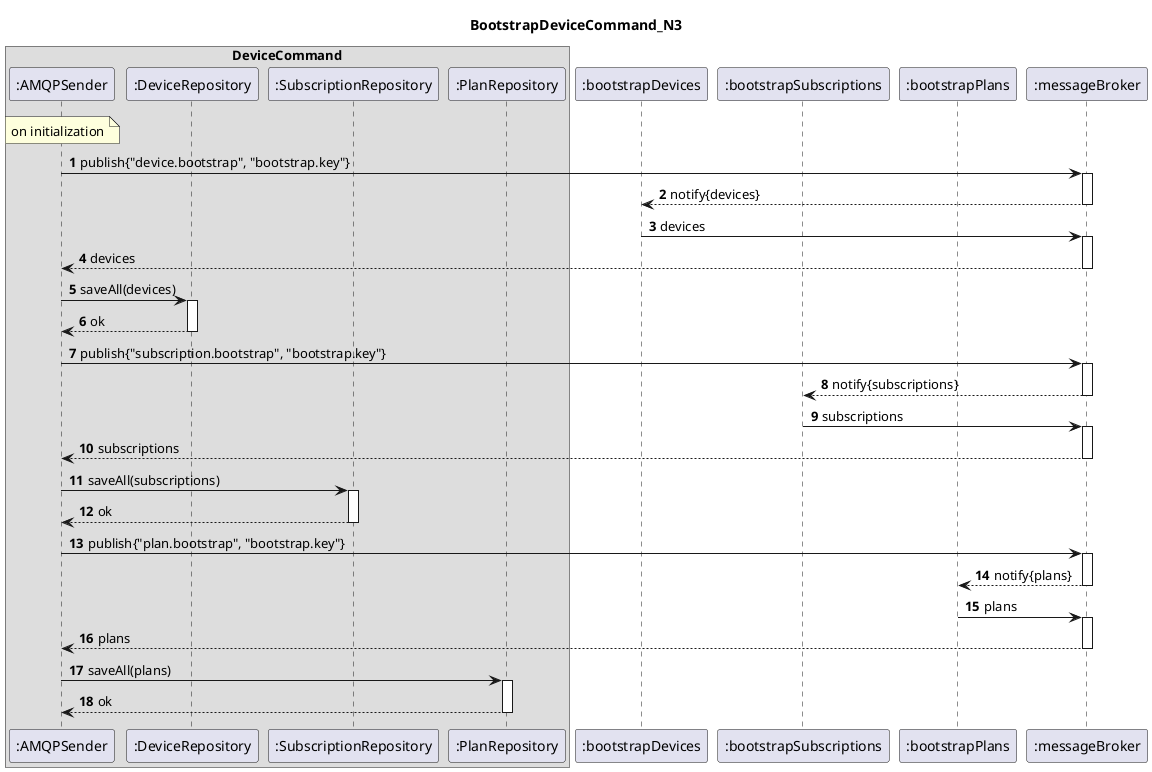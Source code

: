 @startuml
'https://plantuml.com/sequence-diagram

title BootstrapDeviceCommand_N3

autoactivate on
autonumber

box "DeviceCommand"
    participant ":AMQPSender" as Sender
    note over Sender :on initialization
    participant ":DeviceRepository" as DeviceRepo
    participant ":SubscriptionRepository" as SubRepo
    participant ":PlanRepository" as planRepo

end box
participant ":bootstrapDevices" as bootD
participant ":bootstrapSubscriptions" as bootS
participant ":bootstrapPlans" as bootP

participant ":messageBroker" as MB


Sender -> MB: publish{"device.bootstrap", "bootstrap.key"}
MB --> bootD: notify{devices}
bootD -> MB: devices
MB--> Sender: devices
Sender -> DeviceRepo: saveAll(devices)
DeviceRepo--> Sender: ok

Sender -> MB: publish{"subscription.bootstrap", "bootstrap.key"}
MB --> bootS: notify{subscriptions}
bootS -> MB: subscriptions
MB--> Sender: subscriptions
Sender -> SubRepo: saveAll(subscriptions)
SubRepo--> Sender: ok

Sender -> MB: publish{"plan.bootstrap", "bootstrap.key"}
MB --> bootP: notify{plans}
bootP -> MB: plans
MB--> Sender: plans
Sender -> planRepo: saveAll(plans)
planRepo--> Sender: ok

@enduml
